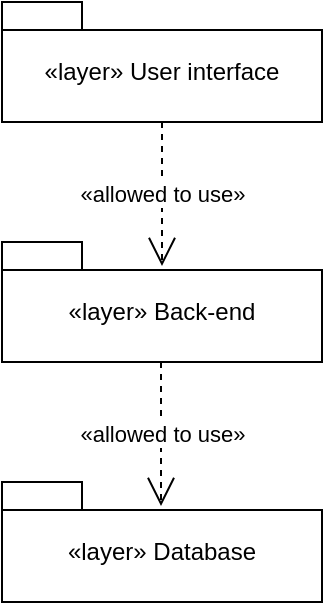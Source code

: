 <mxfile version="25.0.2">
  <diagram name="Page-1" id="N3uCyR_-eZ_1B1kW_3E9">
    <mxGraphModel dx="1434" dy="836" grid="1" gridSize="10" guides="1" tooltips="1" connect="1" arrows="1" fold="1" page="1" pageScale="1" pageWidth="827" pageHeight="1169" math="0" shadow="0">
      <root>
        <mxCell id="0" />
        <mxCell id="1" parent="0" />
        <mxCell id="orYQmtHI8F-aZwIQTSZj-3" value="&lt;span style=&quot;font-weight: 400;&quot;&gt;«layer» User interface&lt;/span&gt;" style="shape=folder;fontStyle=1;spacingTop=10;tabWidth=40;tabHeight=14;tabPosition=left;html=1;whiteSpace=wrap;" vertex="1" parent="1">
          <mxGeometry width="160" height="60" as="geometry" />
        </mxCell>
        <mxCell id="orYQmtHI8F-aZwIQTSZj-5" value="&lt;span style=&quot;font-weight: 400;&quot;&gt;«layer» Back-end&lt;/span&gt;" style="shape=folder;fontStyle=1;spacingTop=10;tabWidth=40;tabHeight=14;tabPosition=left;html=1;whiteSpace=wrap;" vertex="1" parent="1">
          <mxGeometry y="120" width="160" height="60" as="geometry" />
        </mxCell>
        <mxCell id="orYQmtHI8F-aZwIQTSZj-6" value="&lt;span style=&quot;font-weight: 400;&quot;&gt;«layer» Database&lt;/span&gt;" style="shape=folder;fontStyle=1;spacingTop=10;tabWidth=40;tabHeight=14;tabPosition=left;html=1;whiteSpace=wrap;" vertex="1" parent="1">
          <mxGeometry y="240" width="160" height="60" as="geometry" />
        </mxCell>
        <mxCell id="orYQmtHI8F-aZwIQTSZj-7" value="«allowed to use»" style="endArrow=open;endSize=12;dashed=1;html=1;rounded=0;exitX=0.5;exitY=1;exitDx=0;exitDy=0;exitPerimeter=0;entryX=0.5;entryY=0.2;entryDx=0;entryDy=0;entryPerimeter=0;" edge="1" parent="1" source="orYQmtHI8F-aZwIQTSZj-3" target="orYQmtHI8F-aZwIQTSZj-5">
          <mxGeometry width="160" relative="1" as="geometry">
            <mxPoint x="330" y="130" as="sourcePoint" />
            <mxPoint x="230" y="130" as="targetPoint" />
          </mxGeometry>
        </mxCell>
        <mxCell id="orYQmtHI8F-aZwIQTSZj-12" value="«allowed to use»" style="endArrow=open;endSize=12;dashed=1;html=1;rounded=0;exitX=0.5;exitY=1;exitDx=0;exitDy=0;exitPerimeter=0;entryX=0.5;entryY=0.2;entryDx=0;entryDy=0;entryPerimeter=0;" edge="1" parent="1">
          <mxGeometry width="160" relative="1" as="geometry">
            <mxPoint x="79.5" y="180" as="sourcePoint" />
            <mxPoint x="79.5" y="252" as="targetPoint" />
          </mxGeometry>
        </mxCell>
      </root>
    </mxGraphModel>
  </diagram>
</mxfile>
